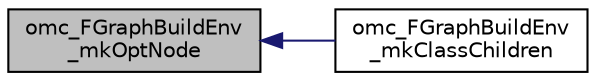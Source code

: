 digraph "omc_FGraphBuildEnv_mkOptNode"
{
  edge [fontname="Helvetica",fontsize="10",labelfontname="Helvetica",labelfontsize="10"];
  node [fontname="Helvetica",fontsize="10",shape=record];
  rankdir="LR";
  Node286 [label="omc_FGraphBuildEnv\l_mkOptNode",height=0.2,width=0.4,color="black", fillcolor="grey75", style="filled", fontcolor="black"];
  Node286 -> Node287 [dir="back",color="midnightblue",fontsize="10",style="solid",fontname="Helvetica"];
  Node287 [label="omc_FGraphBuildEnv\l_mkClassChildren",height=0.2,width=0.4,color="black", fillcolor="white", style="filled",URL="$d2/df6/_f_graph_build_env_8c.html#a7f0e57a80dfbca61b144ceaf51638b1c"];
}
